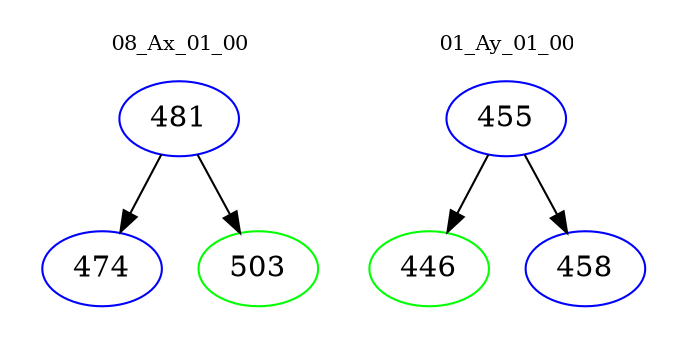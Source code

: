 digraph{
subgraph cluster_0 {
color = white
label = "08_Ax_01_00";
fontsize=10;
T0_481 [label="481", color="blue"]
T0_481 -> T0_474 [color="black"]
T0_474 [label="474", color="blue"]
T0_481 -> T0_503 [color="black"]
T0_503 [label="503", color="green"]
}
subgraph cluster_1 {
color = white
label = "01_Ay_01_00";
fontsize=10;
T1_455 [label="455", color="blue"]
T1_455 -> T1_446 [color="black"]
T1_446 [label="446", color="green"]
T1_455 -> T1_458 [color="black"]
T1_458 [label="458", color="blue"]
}
}

